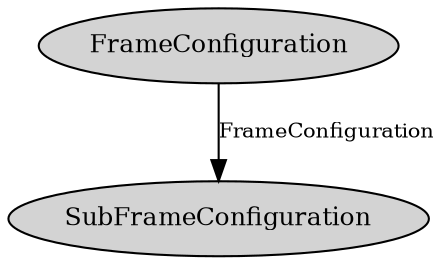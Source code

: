 digraph "MacControlC" {
  n0x2b7f5cf69178 [shape=ellipse, style=filled, label="FrameConfiguration", fontsize=12];
  n0x2b7f5cf69db8 [shape=ellipse, style=filled, label="SubFrameConfiguration", fontsize=12];
  "n0x2b7f5cf69178" -> "n0x2b7f5cf69db8" [label="FrameConfiguration", URL="../ihtml/FrameConfiguration.html", fontsize=10];
}
